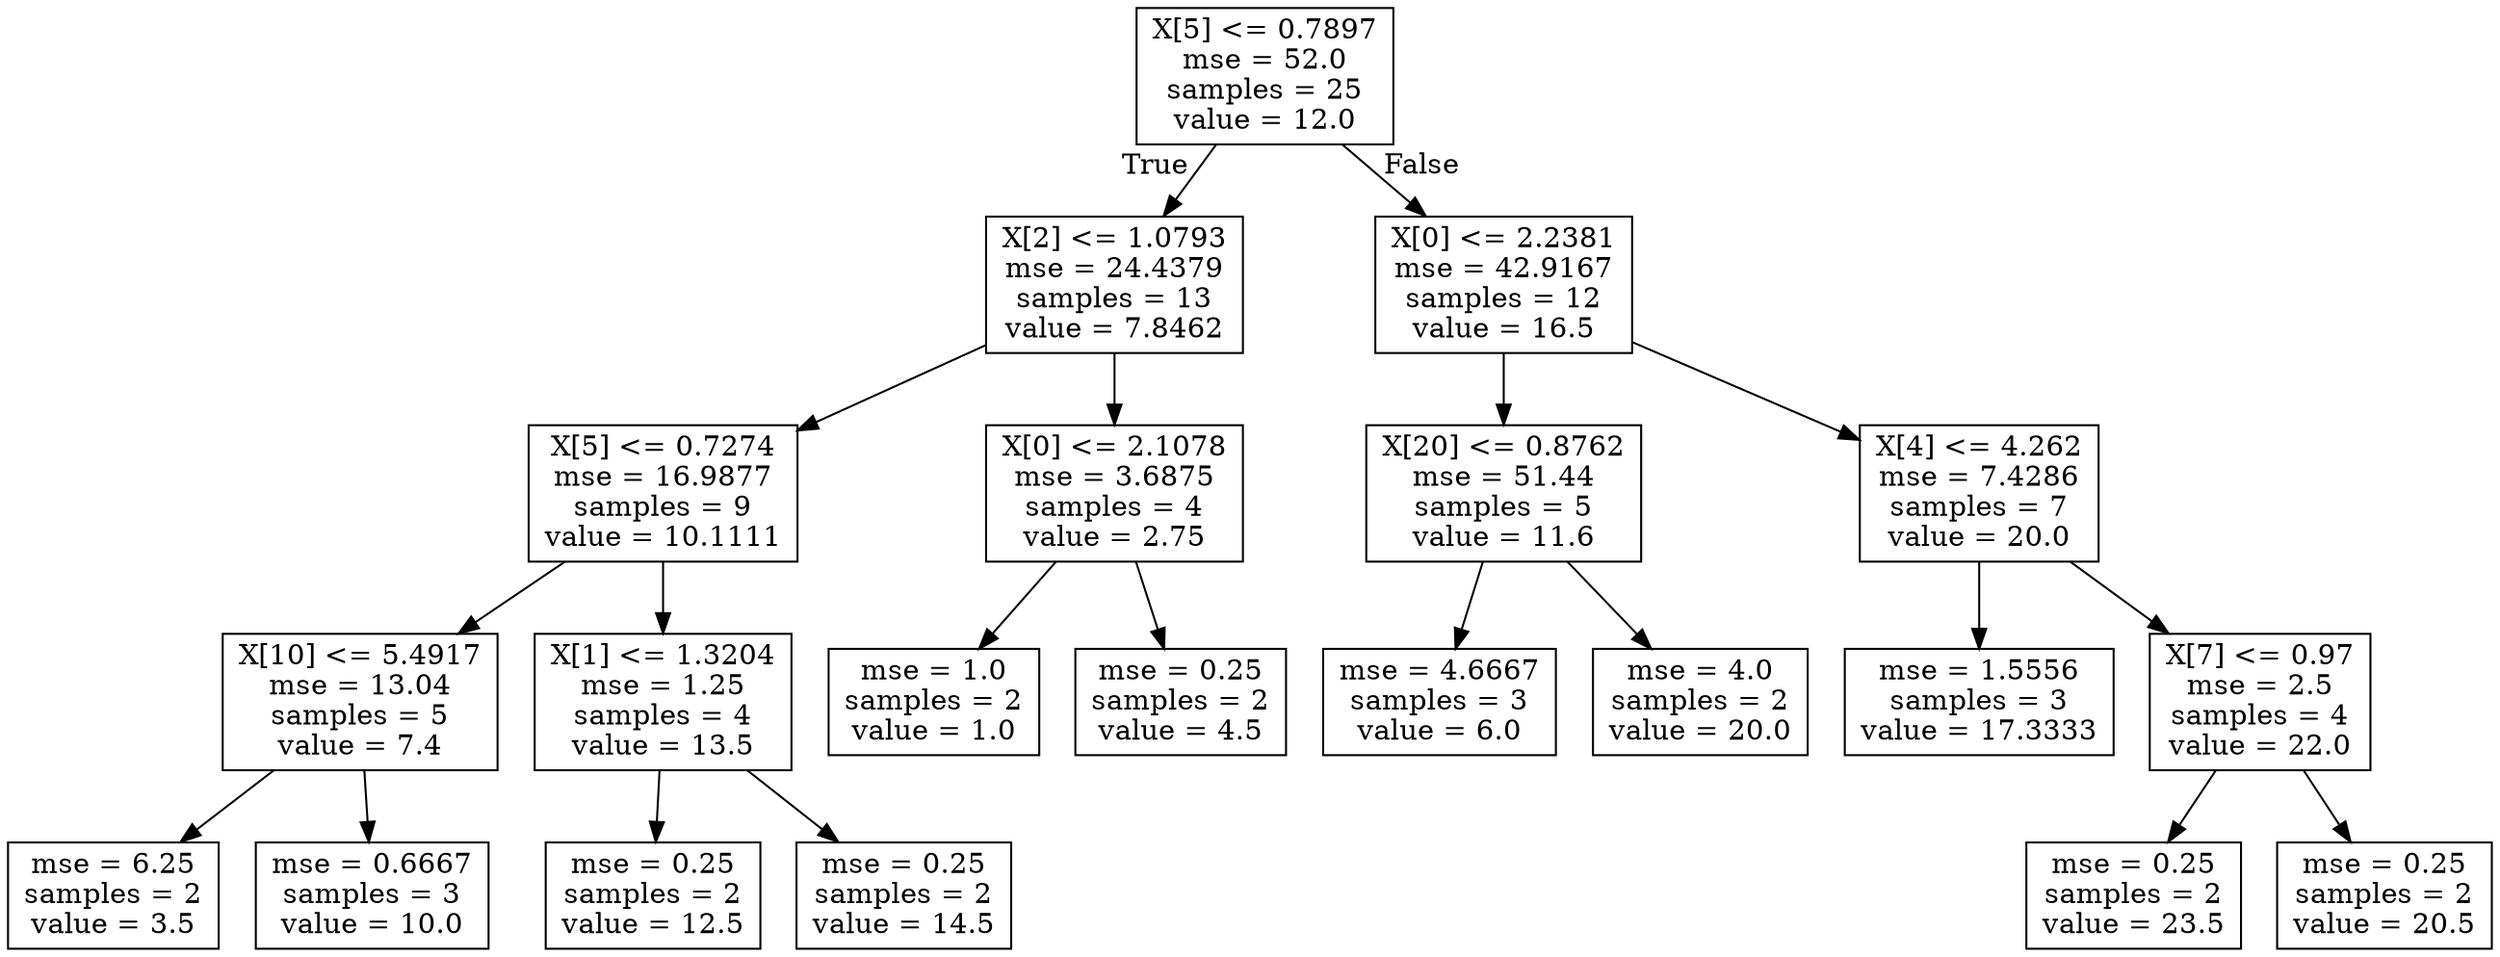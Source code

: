 digraph Tree {
node [shape=box] ;
0 [label="X[5] <= 0.7897\nmse = 52.0\nsamples = 25\nvalue = 12.0"] ;
1 [label="X[2] <= 1.0793\nmse = 24.4379\nsamples = 13\nvalue = 7.8462"] ;
0 -> 1 [labeldistance=2.5, labelangle=45, headlabel="True"] ;
2 [label="X[5] <= 0.7274\nmse = 16.9877\nsamples = 9\nvalue = 10.1111"] ;
1 -> 2 ;
3 [label="X[10] <= 5.4917\nmse = 13.04\nsamples = 5\nvalue = 7.4"] ;
2 -> 3 ;
4 [label="mse = 6.25\nsamples = 2\nvalue = 3.5"] ;
3 -> 4 ;
5 [label="mse = 0.6667\nsamples = 3\nvalue = 10.0"] ;
3 -> 5 ;
6 [label="X[1] <= 1.3204\nmse = 1.25\nsamples = 4\nvalue = 13.5"] ;
2 -> 6 ;
7 [label="mse = 0.25\nsamples = 2\nvalue = 12.5"] ;
6 -> 7 ;
8 [label="mse = 0.25\nsamples = 2\nvalue = 14.5"] ;
6 -> 8 ;
9 [label="X[0] <= 2.1078\nmse = 3.6875\nsamples = 4\nvalue = 2.75"] ;
1 -> 9 ;
10 [label="mse = 1.0\nsamples = 2\nvalue = 1.0"] ;
9 -> 10 ;
11 [label="mse = 0.25\nsamples = 2\nvalue = 4.5"] ;
9 -> 11 ;
12 [label="X[0] <= 2.2381\nmse = 42.9167\nsamples = 12\nvalue = 16.5"] ;
0 -> 12 [labeldistance=2.5, labelangle=-45, headlabel="False"] ;
13 [label="X[20] <= 0.8762\nmse = 51.44\nsamples = 5\nvalue = 11.6"] ;
12 -> 13 ;
14 [label="mse = 4.6667\nsamples = 3\nvalue = 6.0"] ;
13 -> 14 ;
15 [label="mse = 4.0\nsamples = 2\nvalue = 20.0"] ;
13 -> 15 ;
16 [label="X[4] <= 4.262\nmse = 7.4286\nsamples = 7\nvalue = 20.0"] ;
12 -> 16 ;
17 [label="mse = 1.5556\nsamples = 3\nvalue = 17.3333"] ;
16 -> 17 ;
18 [label="X[7] <= 0.97\nmse = 2.5\nsamples = 4\nvalue = 22.0"] ;
16 -> 18 ;
19 [label="mse = 0.25\nsamples = 2\nvalue = 23.5"] ;
18 -> 19 ;
20 [label="mse = 0.25\nsamples = 2\nvalue = 20.5"] ;
18 -> 20 ;
}